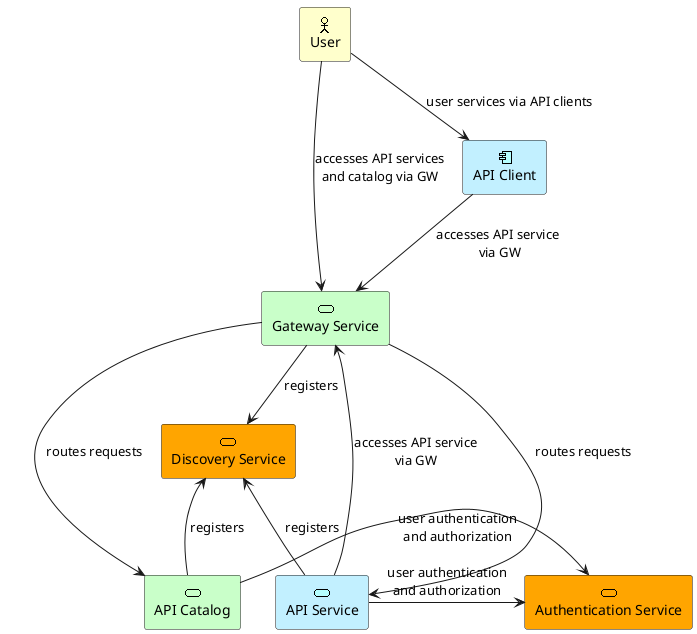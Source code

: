 @startuml
archimate #business "User" as user <<business-actor>>
archimate #application "API Client" as apiClient <<application-component>>
archimate #technology "Gateway Service" as GW <<service>>
archimate #orange "Discovery Service" as DS <<service>>
archimate #technology "API Catalog" as AC <<service>>
archimate #application "API Service" as apiService <<application-service>>

archimate #orange "Authentication Service" as AAS <<service>>

apiClient --> GW: accesses API service\n via GW
AC -up-> DS: registers
GW --> DS: registers
GW --> apiService: routes requests
GW --> AC: routes requests
apiService -up-> DS: registers
apiService -up-> GW: accesses API service\nvia GW
user --> GW: accesses API services\nand catalog via GW
user --> apiClient: user services via API clients

apiService -> AAS: user authentication\nand authorization
AC -> AAS: user authentication\nand authorization
@enduml
